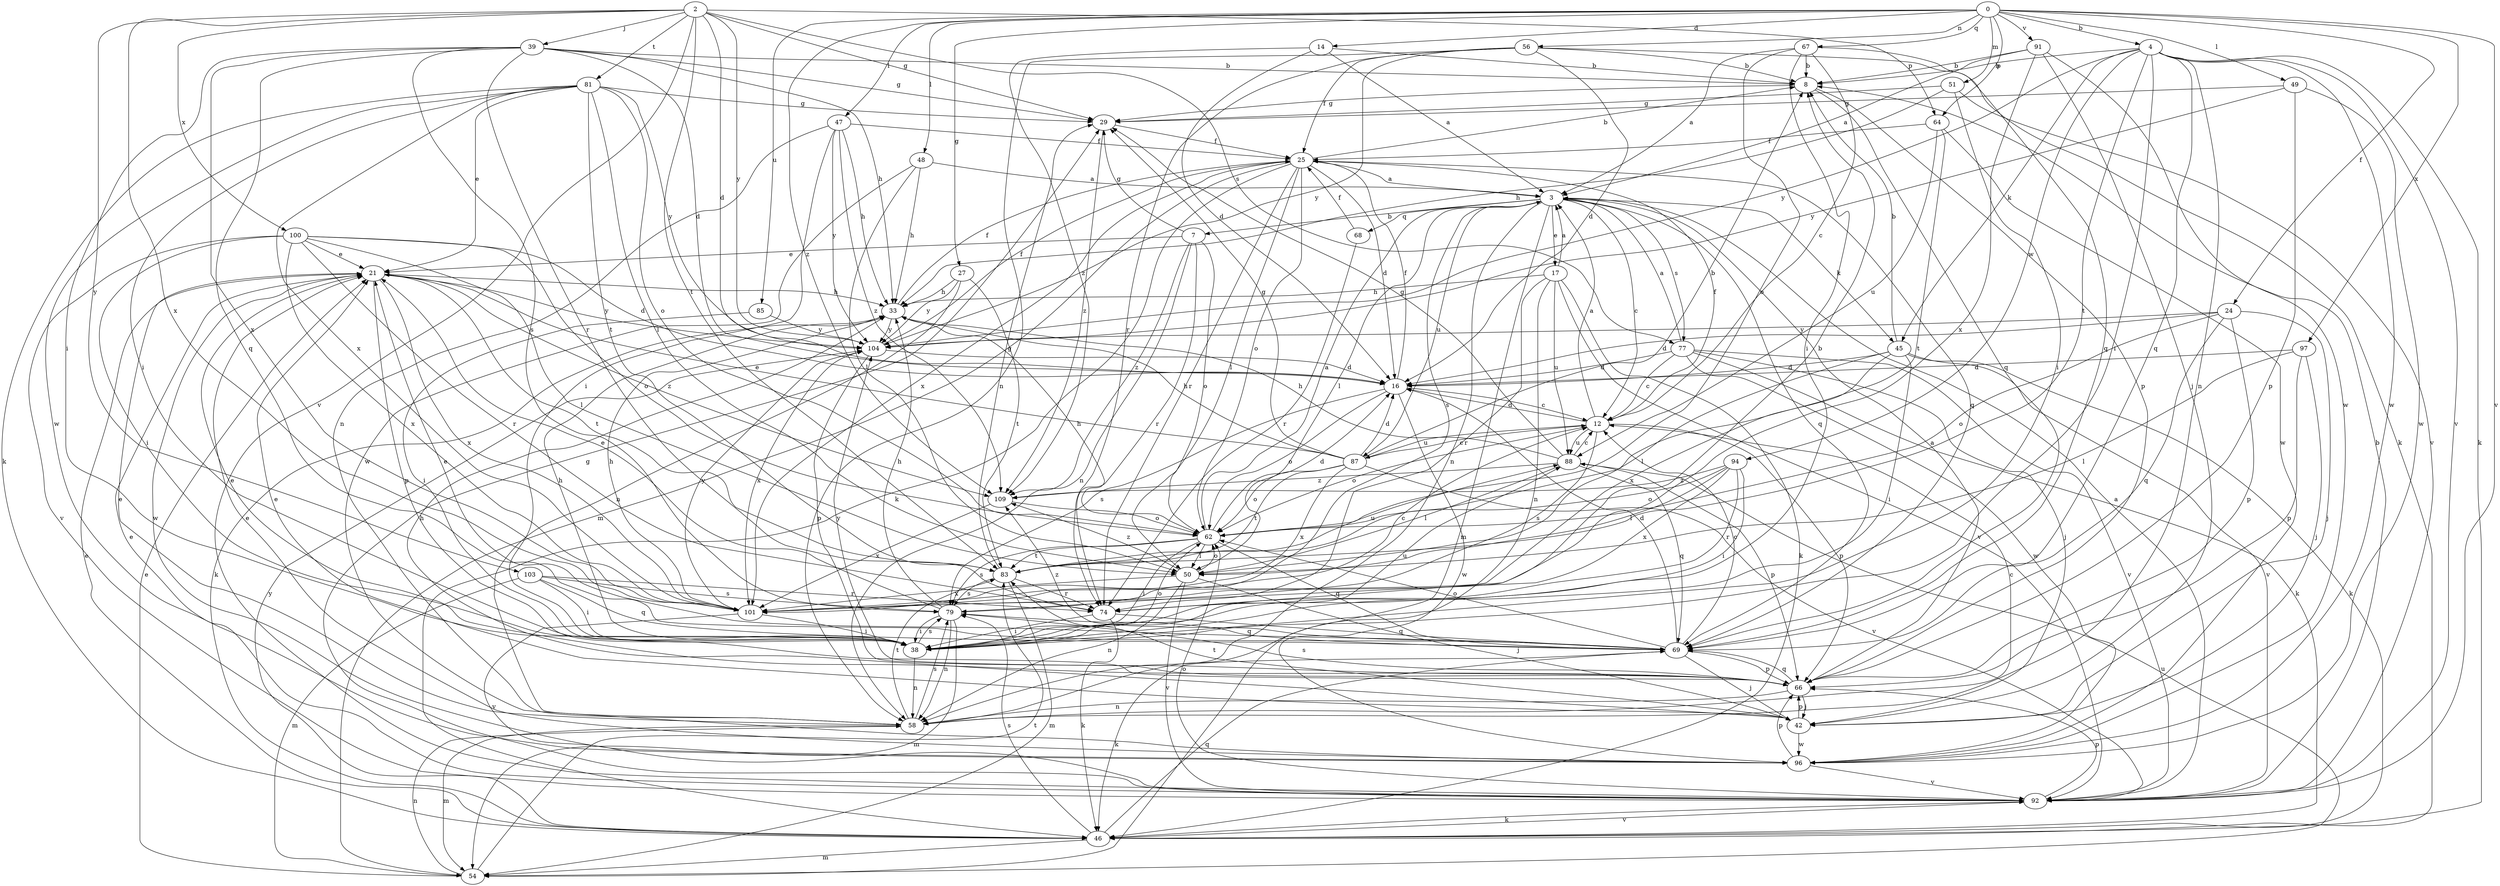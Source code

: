 strict digraph  {
0;
2;
3;
4;
7;
8;
12;
14;
16;
17;
21;
24;
25;
27;
29;
33;
38;
39;
42;
45;
46;
47;
48;
49;
50;
51;
54;
56;
58;
62;
64;
66;
67;
68;
69;
74;
77;
79;
81;
83;
85;
87;
88;
91;
92;
94;
96;
97;
100;
101;
103;
104;
109;
0 -> 4  [label=b];
0 -> 14  [label=d];
0 -> 24  [label=f];
0 -> 27  [label=g];
0 -> 47  [label=l];
0 -> 48  [label=l];
0 -> 49  [label=l];
0 -> 51  [label=m];
0 -> 56  [label=n];
0 -> 64  [label=p];
0 -> 67  [label=q];
0 -> 85  [label=u];
0 -> 91  [label=v];
0 -> 92  [label=v];
0 -> 97  [label=x];
0 -> 109  [label=z];
2 -> 16  [label=d];
2 -> 29  [label=g];
2 -> 39  [label=j];
2 -> 64  [label=p];
2 -> 77  [label=s];
2 -> 81  [label=t];
2 -> 83  [label=t];
2 -> 92  [label=v];
2 -> 100  [label=x];
2 -> 101  [label=x];
2 -> 103  [label=y];
2 -> 104  [label=y];
3 -> 7  [label=b];
3 -> 12  [label=c];
3 -> 17  [label=e];
3 -> 45  [label=k];
3 -> 50  [label=l];
3 -> 54  [label=m];
3 -> 58  [label=n];
3 -> 68  [label=q];
3 -> 69  [label=q];
3 -> 77  [label=s];
3 -> 79  [label=s];
3 -> 87  [label=u];
4 -> 8  [label=b];
4 -> 38  [label=i];
4 -> 45  [label=k];
4 -> 46  [label=k];
4 -> 58  [label=n];
4 -> 69  [label=q];
4 -> 83  [label=t];
4 -> 92  [label=v];
4 -> 94  [label=w];
4 -> 96  [label=w];
4 -> 104  [label=y];
7 -> 21  [label=e];
7 -> 29  [label=g];
7 -> 58  [label=n];
7 -> 62  [label=o];
7 -> 74  [label=r];
7 -> 109  [label=z];
8 -> 29  [label=g];
8 -> 66  [label=p];
8 -> 69  [label=q];
12 -> 3  [label=a];
12 -> 16  [label=d];
12 -> 25  [label=f];
12 -> 62  [label=o];
12 -> 66  [label=p];
12 -> 79  [label=s];
12 -> 87  [label=u];
12 -> 88  [label=u];
14 -> 3  [label=a];
14 -> 8  [label=b];
14 -> 16  [label=d];
14 -> 109  [label=z];
16 -> 12  [label=c];
16 -> 25  [label=f];
16 -> 62  [label=o];
16 -> 79  [label=s];
16 -> 96  [label=w];
17 -> 3  [label=a];
17 -> 33  [label=h];
17 -> 46  [label=k];
17 -> 58  [label=n];
17 -> 74  [label=r];
17 -> 88  [label=u];
17 -> 92  [label=v];
21 -> 33  [label=h];
21 -> 66  [label=p];
21 -> 83  [label=t];
21 -> 96  [label=w];
21 -> 101  [label=x];
21 -> 104  [label=y];
21 -> 109  [label=z];
24 -> 16  [label=d];
24 -> 42  [label=j];
24 -> 62  [label=o];
24 -> 66  [label=p];
24 -> 69  [label=q];
24 -> 104  [label=y];
25 -> 3  [label=a];
25 -> 8  [label=b];
25 -> 16  [label=d];
25 -> 46  [label=k];
25 -> 50  [label=l];
25 -> 54  [label=m];
25 -> 62  [label=o];
25 -> 69  [label=q];
25 -> 74  [label=r];
25 -> 101  [label=x];
27 -> 33  [label=h];
27 -> 58  [label=n];
27 -> 83  [label=t];
27 -> 104  [label=y];
29 -> 25  [label=f];
29 -> 109  [label=z];
33 -> 25  [label=f];
33 -> 46  [label=k];
33 -> 104  [label=y];
38 -> 33  [label=h];
38 -> 58  [label=n];
38 -> 62  [label=o];
38 -> 79  [label=s];
38 -> 88  [label=u];
39 -> 8  [label=b];
39 -> 16  [label=d];
39 -> 29  [label=g];
39 -> 33  [label=h];
39 -> 38  [label=i];
39 -> 69  [label=q];
39 -> 74  [label=r];
39 -> 79  [label=s];
39 -> 101  [label=x];
42 -> 21  [label=e];
42 -> 33  [label=h];
42 -> 66  [label=p];
42 -> 83  [label=t];
42 -> 96  [label=w];
45 -> 8  [label=b];
45 -> 16  [label=d];
45 -> 38  [label=i];
45 -> 46  [label=k];
45 -> 50  [label=l];
45 -> 92  [label=v];
45 -> 101  [label=x];
46 -> 21  [label=e];
46 -> 54  [label=m];
46 -> 69  [label=q];
46 -> 79  [label=s];
46 -> 92  [label=v];
46 -> 104  [label=y];
47 -> 25  [label=f];
47 -> 33  [label=h];
47 -> 38  [label=i];
47 -> 58  [label=n];
47 -> 104  [label=y];
47 -> 109  [label=z];
48 -> 3  [label=a];
48 -> 33  [label=h];
48 -> 50  [label=l];
48 -> 96  [label=w];
49 -> 29  [label=g];
49 -> 66  [label=p];
49 -> 96  [label=w];
49 -> 104  [label=y];
50 -> 42  [label=j];
50 -> 58  [label=n];
50 -> 62  [label=o];
50 -> 92  [label=v];
50 -> 101  [label=x];
50 -> 109  [label=z];
51 -> 29  [label=g];
51 -> 33  [label=h];
51 -> 38  [label=i];
51 -> 92  [label=v];
54 -> 21  [label=e];
54 -> 58  [label=n];
54 -> 83  [label=t];
54 -> 88  [label=u];
56 -> 8  [label=b];
56 -> 16  [label=d];
56 -> 25  [label=f];
56 -> 46  [label=k];
56 -> 58  [label=n];
56 -> 74  [label=r];
56 -> 104  [label=y];
58 -> 12  [label=c];
58 -> 21  [label=e];
58 -> 54  [label=m];
58 -> 79  [label=s];
58 -> 83  [label=t];
62 -> 3  [label=a];
62 -> 16  [label=d];
62 -> 33  [label=h];
62 -> 38  [label=i];
62 -> 50  [label=l];
62 -> 69  [label=q];
62 -> 79  [label=s];
62 -> 83  [label=t];
64 -> 25  [label=f];
64 -> 83  [label=t];
64 -> 88  [label=u];
64 -> 96  [label=w];
66 -> 3  [label=a];
66 -> 21  [label=e];
66 -> 42  [label=j];
66 -> 58  [label=n];
66 -> 69  [label=q];
66 -> 79  [label=s];
66 -> 104  [label=y];
67 -> 3  [label=a];
67 -> 8  [label=b];
67 -> 12  [label=c];
67 -> 38  [label=i];
67 -> 62  [label=o];
67 -> 69  [label=q];
68 -> 25  [label=f];
68 -> 74  [label=r];
69 -> 12  [label=c];
69 -> 16  [label=d];
69 -> 21  [label=e];
69 -> 42  [label=j];
69 -> 46  [label=k];
69 -> 62  [label=o];
69 -> 66  [label=p];
69 -> 109  [label=z];
74 -> 8  [label=b];
74 -> 38  [label=i];
74 -> 46  [label=k];
74 -> 69  [label=q];
77 -> 3  [label=a];
77 -> 12  [label=c];
77 -> 16  [label=d];
77 -> 42  [label=j];
77 -> 46  [label=k];
77 -> 92  [label=v];
77 -> 96  [label=w];
79 -> 21  [label=e];
79 -> 33  [label=h];
79 -> 38  [label=i];
79 -> 54  [label=m];
79 -> 58  [label=n];
79 -> 69  [label=q];
81 -> 21  [label=e];
81 -> 29  [label=g];
81 -> 38  [label=i];
81 -> 46  [label=k];
81 -> 50  [label=l];
81 -> 62  [label=o];
81 -> 83  [label=t];
81 -> 96  [label=w];
81 -> 101  [label=x];
81 -> 104  [label=y];
83 -> 29  [label=g];
83 -> 54  [label=m];
83 -> 74  [label=r];
83 -> 79  [label=s];
83 -> 88  [label=u];
85 -> 38  [label=i];
85 -> 104  [label=y];
87 -> 8  [label=b];
87 -> 12  [label=c];
87 -> 16  [label=d];
87 -> 21  [label=e];
87 -> 29  [label=g];
87 -> 33  [label=h];
87 -> 62  [label=o];
87 -> 83  [label=t];
87 -> 92  [label=v];
87 -> 101  [label=x];
88 -> 12  [label=c];
88 -> 29  [label=g];
88 -> 33  [label=h];
88 -> 50  [label=l];
88 -> 66  [label=p];
88 -> 69  [label=q];
88 -> 109  [label=z];
91 -> 3  [label=a];
91 -> 8  [label=b];
91 -> 42  [label=j];
91 -> 96  [label=w];
91 -> 101  [label=x];
92 -> 3  [label=a];
92 -> 8  [label=b];
92 -> 21  [label=e];
92 -> 29  [label=g];
92 -> 46  [label=k];
92 -> 62  [label=o];
92 -> 66  [label=p];
94 -> 38  [label=i];
94 -> 50  [label=l];
94 -> 62  [label=o];
94 -> 74  [label=r];
94 -> 101  [label=x];
94 -> 109  [label=z];
96 -> 21  [label=e];
96 -> 66  [label=p];
96 -> 92  [label=v];
97 -> 16  [label=d];
97 -> 42  [label=j];
97 -> 50  [label=l];
97 -> 66  [label=p];
100 -> 16  [label=d];
100 -> 21  [label=e];
100 -> 38  [label=i];
100 -> 50  [label=l];
100 -> 62  [label=o];
100 -> 74  [label=r];
100 -> 92  [label=v];
100 -> 101  [label=x];
101 -> 12  [label=c];
101 -> 33  [label=h];
101 -> 38  [label=i];
101 -> 92  [label=v];
101 -> 104  [label=y];
103 -> 38  [label=i];
103 -> 54  [label=m];
103 -> 69  [label=q];
103 -> 74  [label=r];
103 -> 79  [label=s];
104 -> 16  [label=d];
104 -> 25  [label=f];
104 -> 66  [label=p];
104 -> 101  [label=x];
109 -> 62  [label=o];
109 -> 101  [label=x];
}
